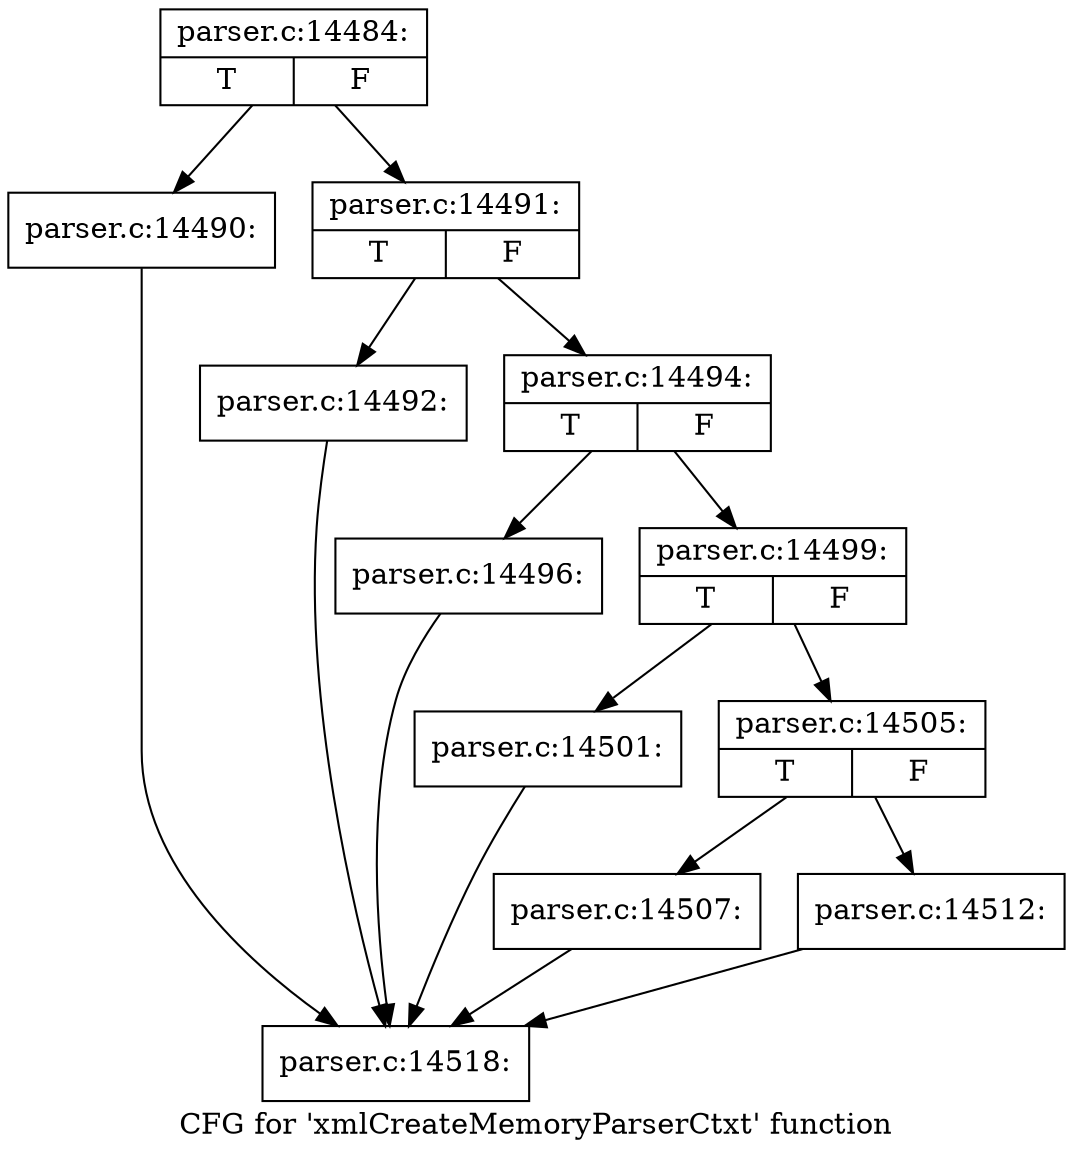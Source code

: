 digraph "CFG for 'xmlCreateMemoryParserCtxt' function" {
	label="CFG for 'xmlCreateMemoryParserCtxt' function";

	Node0x4471340 [shape=record,label="{parser.c:14484:|{<s0>T|<s1>F}}"];
	Node0x4471340 -> Node0x4476e50;
	Node0x4471340 -> Node0x4476ea0;
	Node0x4476e50 [shape=record,label="{parser.c:14490:}"];
	Node0x4476e50 -> Node0x4471430;
	Node0x4476ea0 [shape=record,label="{parser.c:14491:|{<s0>T|<s1>F}}"];
	Node0x4476ea0 -> Node0x4477370;
	Node0x4476ea0 -> Node0x44773c0;
	Node0x4477370 [shape=record,label="{parser.c:14492:}"];
	Node0x4477370 -> Node0x4471430;
	Node0x44773c0 [shape=record,label="{parser.c:14494:|{<s0>T|<s1>F}}"];
	Node0x44773c0 -> Node0x4477930;
	Node0x44773c0 -> Node0x4477980;
	Node0x4477930 [shape=record,label="{parser.c:14496:}"];
	Node0x4477930 -> Node0x4471430;
	Node0x4477980 [shape=record,label="{parser.c:14499:|{<s0>T|<s1>F}}"];
	Node0x4477980 -> Node0x4478710;
	Node0x4477980 -> Node0x4478a40;
	Node0x4478710 [shape=record,label="{parser.c:14501:}"];
	Node0x4478710 -> Node0x4471430;
	Node0x4478a40 [shape=record,label="{parser.c:14505:|{<s0>T|<s1>F}}"];
	Node0x4478a40 -> Node0x44789f0;
	Node0x4478a40 -> Node0x4479140;
	Node0x44789f0 [shape=record,label="{parser.c:14507:}"];
	Node0x44789f0 -> Node0x4471430;
	Node0x4479140 [shape=record,label="{parser.c:14512:}"];
	Node0x4479140 -> Node0x4471430;
	Node0x4471430 [shape=record,label="{parser.c:14518:}"];
}
